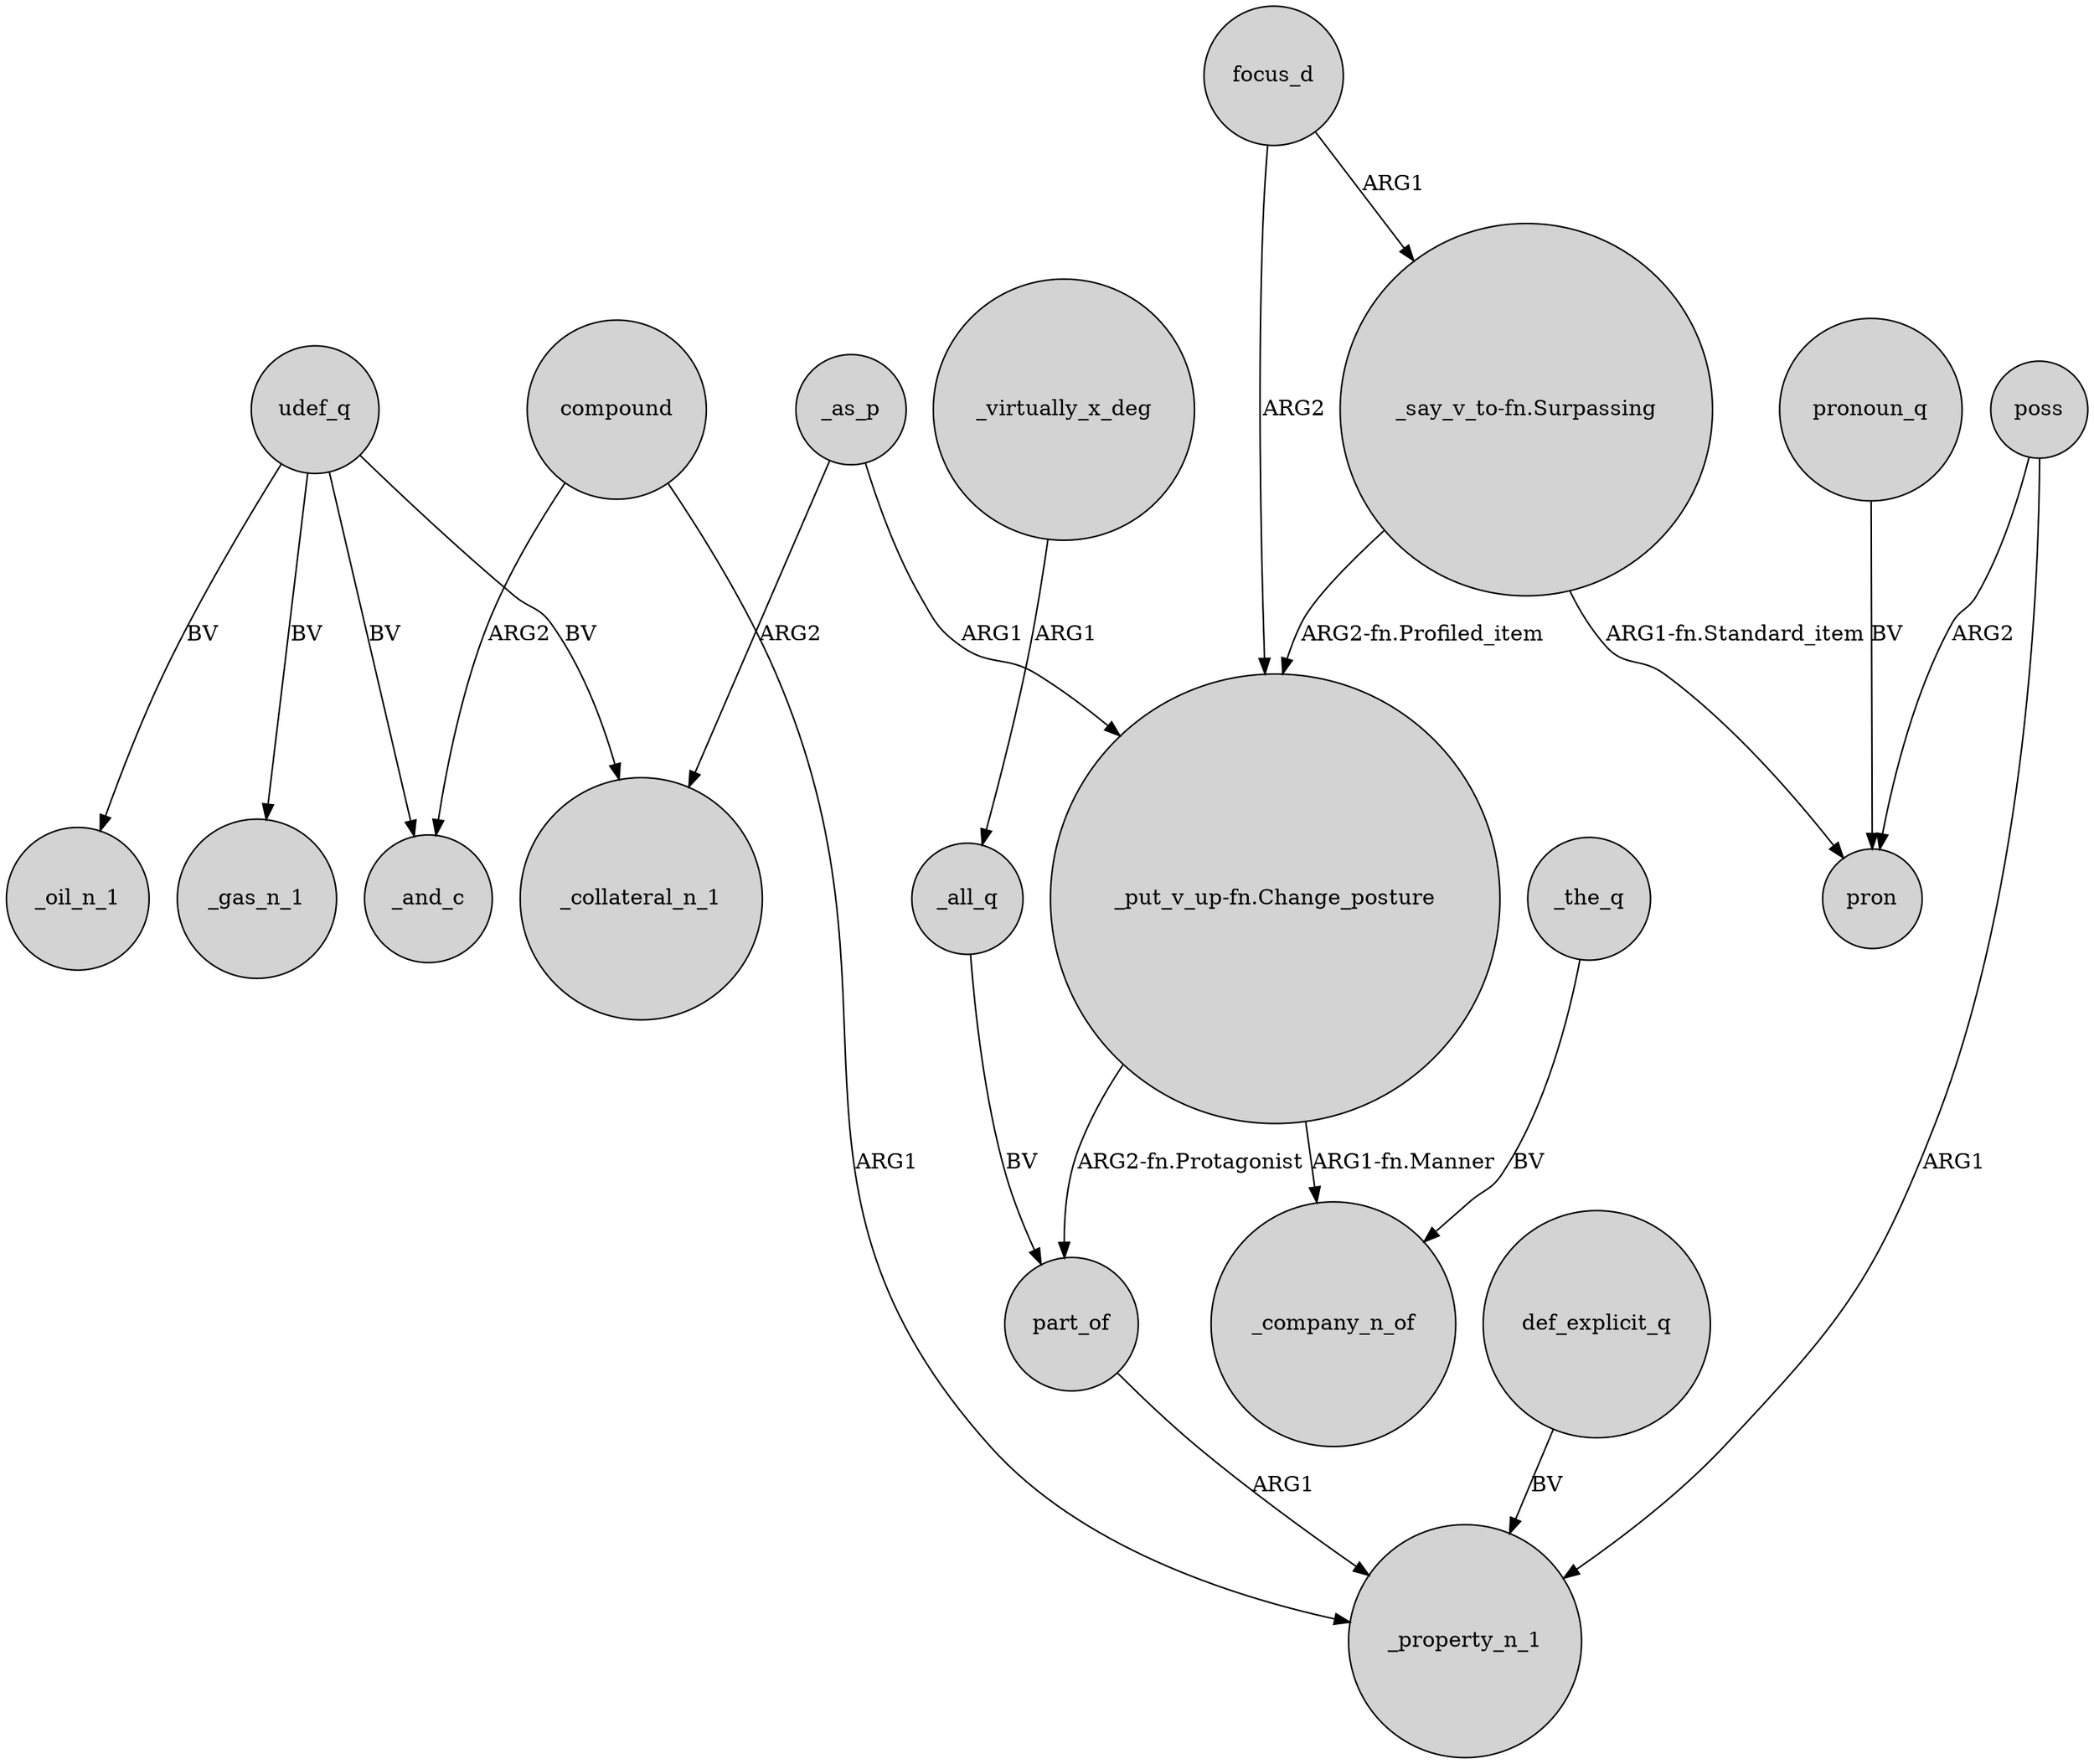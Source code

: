 digraph {
	node [shape=circle style=filled]
	udef_q -> _oil_n_1 [label=BV]
	udef_q -> _and_c [label=BV]
	_all_q -> part_of [label=BV]
	compound -> _and_c [label=ARG2]
	compound -> _property_n_1 [label=ARG1]
	_virtually_x_deg -> _all_q [label=ARG1]
	pronoun_q -> pron [label=BV]
	poss -> pron [label=ARG2]
	udef_q -> _collateral_n_1 [label=BV]
	poss -> _property_n_1 [label=ARG1]
	def_explicit_q -> _property_n_1 [label=BV]
	_as_p -> _collateral_n_1 [label=ARG2]
	_as_p -> "_put_v_up-fn.Change_posture" [label=ARG1]
	focus_d -> "_say_v_to-fn.Surpassing" [label=ARG1]
	"_put_v_up-fn.Change_posture" -> part_of [label="ARG2-fn.Protagonist"]
	focus_d -> "_put_v_up-fn.Change_posture" [label=ARG2]
	"_put_v_up-fn.Change_posture" -> _company_n_of [label="ARG1-fn.Manner"]
	part_of -> _property_n_1 [label=ARG1]
	_the_q -> _company_n_of [label=BV]
	udef_q -> _gas_n_1 [label=BV]
	"_say_v_to-fn.Surpassing" -> "_put_v_up-fn.Change_posture" [label="ARG2-fn.Profiled_item"]
	"_say_v_to-fn.Surpassing" -> pron [label="ARG1-fn.Standard_item"]
}
